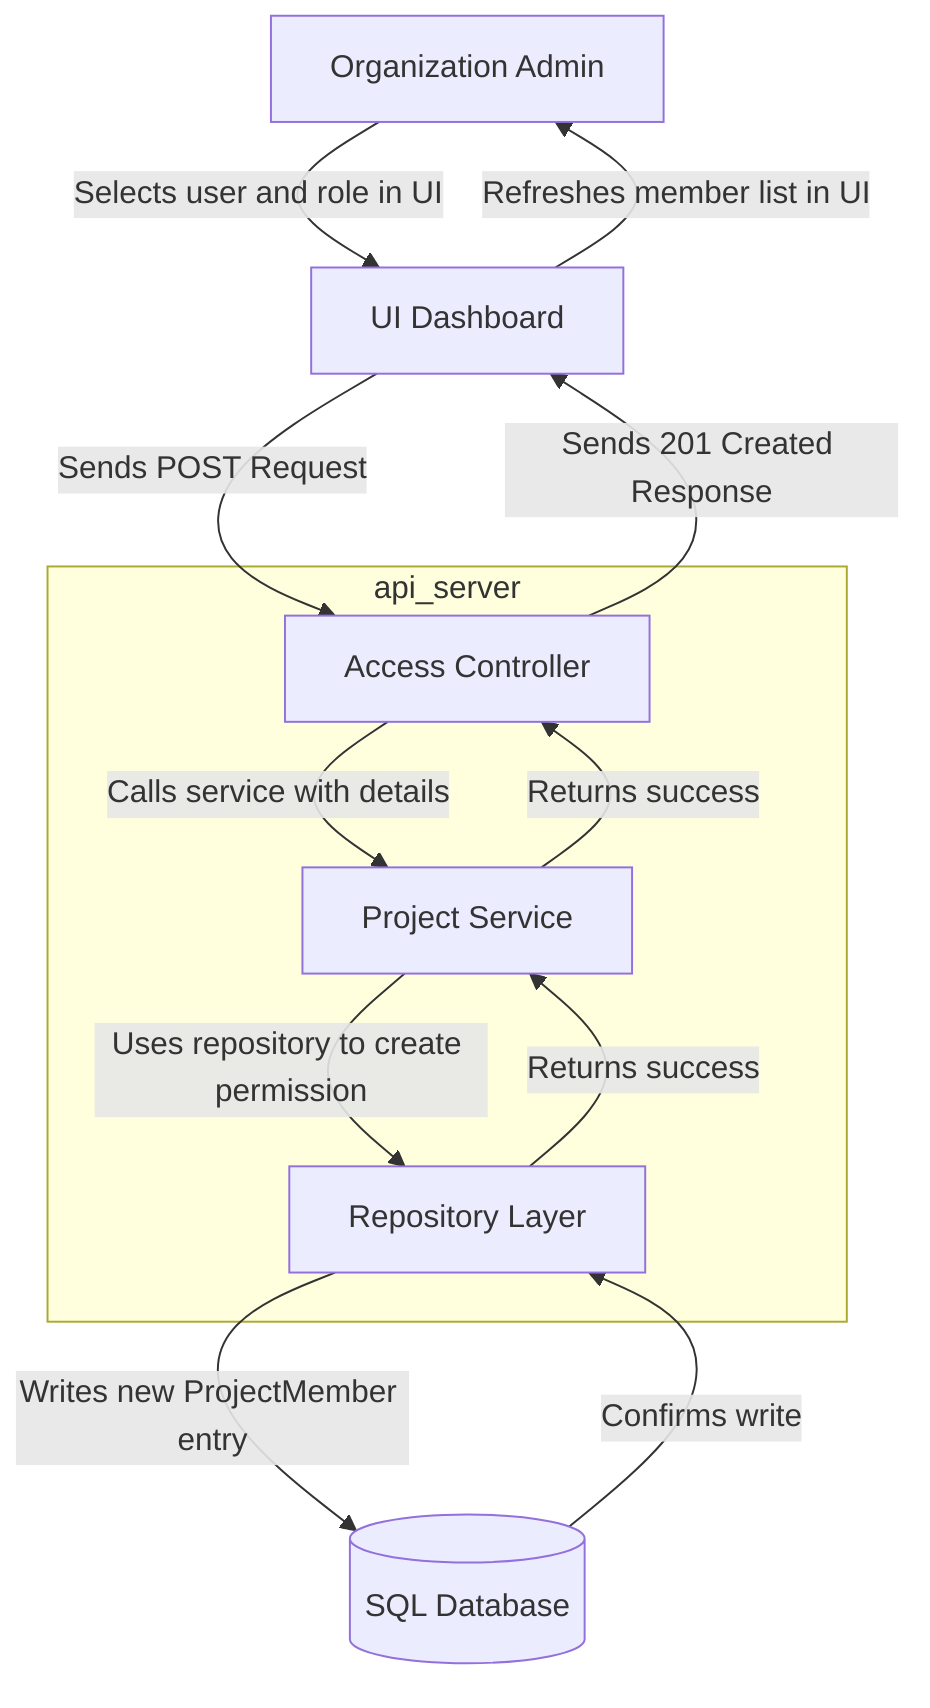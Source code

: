 graph TD
    Admin[Organization Admin]
    DB[(SQL Database)]

    subgraph api_server
        AccessController[Access Controller]
        ProjectService[Project Service]
        MemberRepo[Repository Layer]
    end

    Dashboard[UI Dashboard]

    Admin -- "Selects user and role in UI" --> Dashboard
    Dashboard -- "Sends POST Request" --> AccessController
    AccessController -- "Calls service with details" --> ProjectService
    ProjectService -- "Uses repository to create permission" --> MemberRepo
    MemberRepo -- "Writes new ProjectMember entry" --> DB
    DB -- "Confirms write" --> MemberRepo
    MemberRepo -- "Returns success" --> ProjectService
    ProjectService -- "Returns success" --> AccessController
    AccessController -- "Sends 201 Created Response" --> Dashboard
    Dashboard -- "Refreshes member list in UI" --> Admin